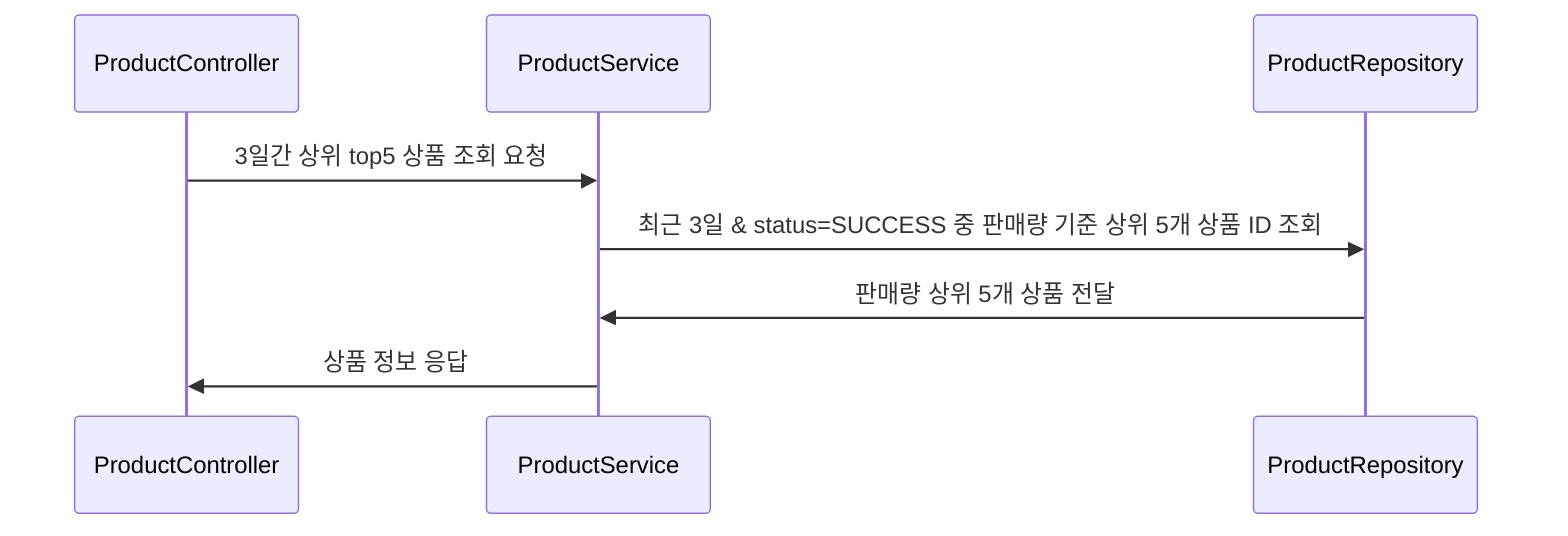 sequenceDiagram
    participant ProductController
    participant ProductService
    participant ProductRepository

    ProductController->>ProductService: 3일간 상위 top5 상품 조회 요청

    ProductService->>ProductRepository: 최근 3일 & status=SUCCESS 중 판매량 기준 상위 5개 상품 ID 조회

    ProductRepository->>ProductService: 판매량 상위 5개 상품 전달

    ProductService->>ProductController: 상품 정보 응답